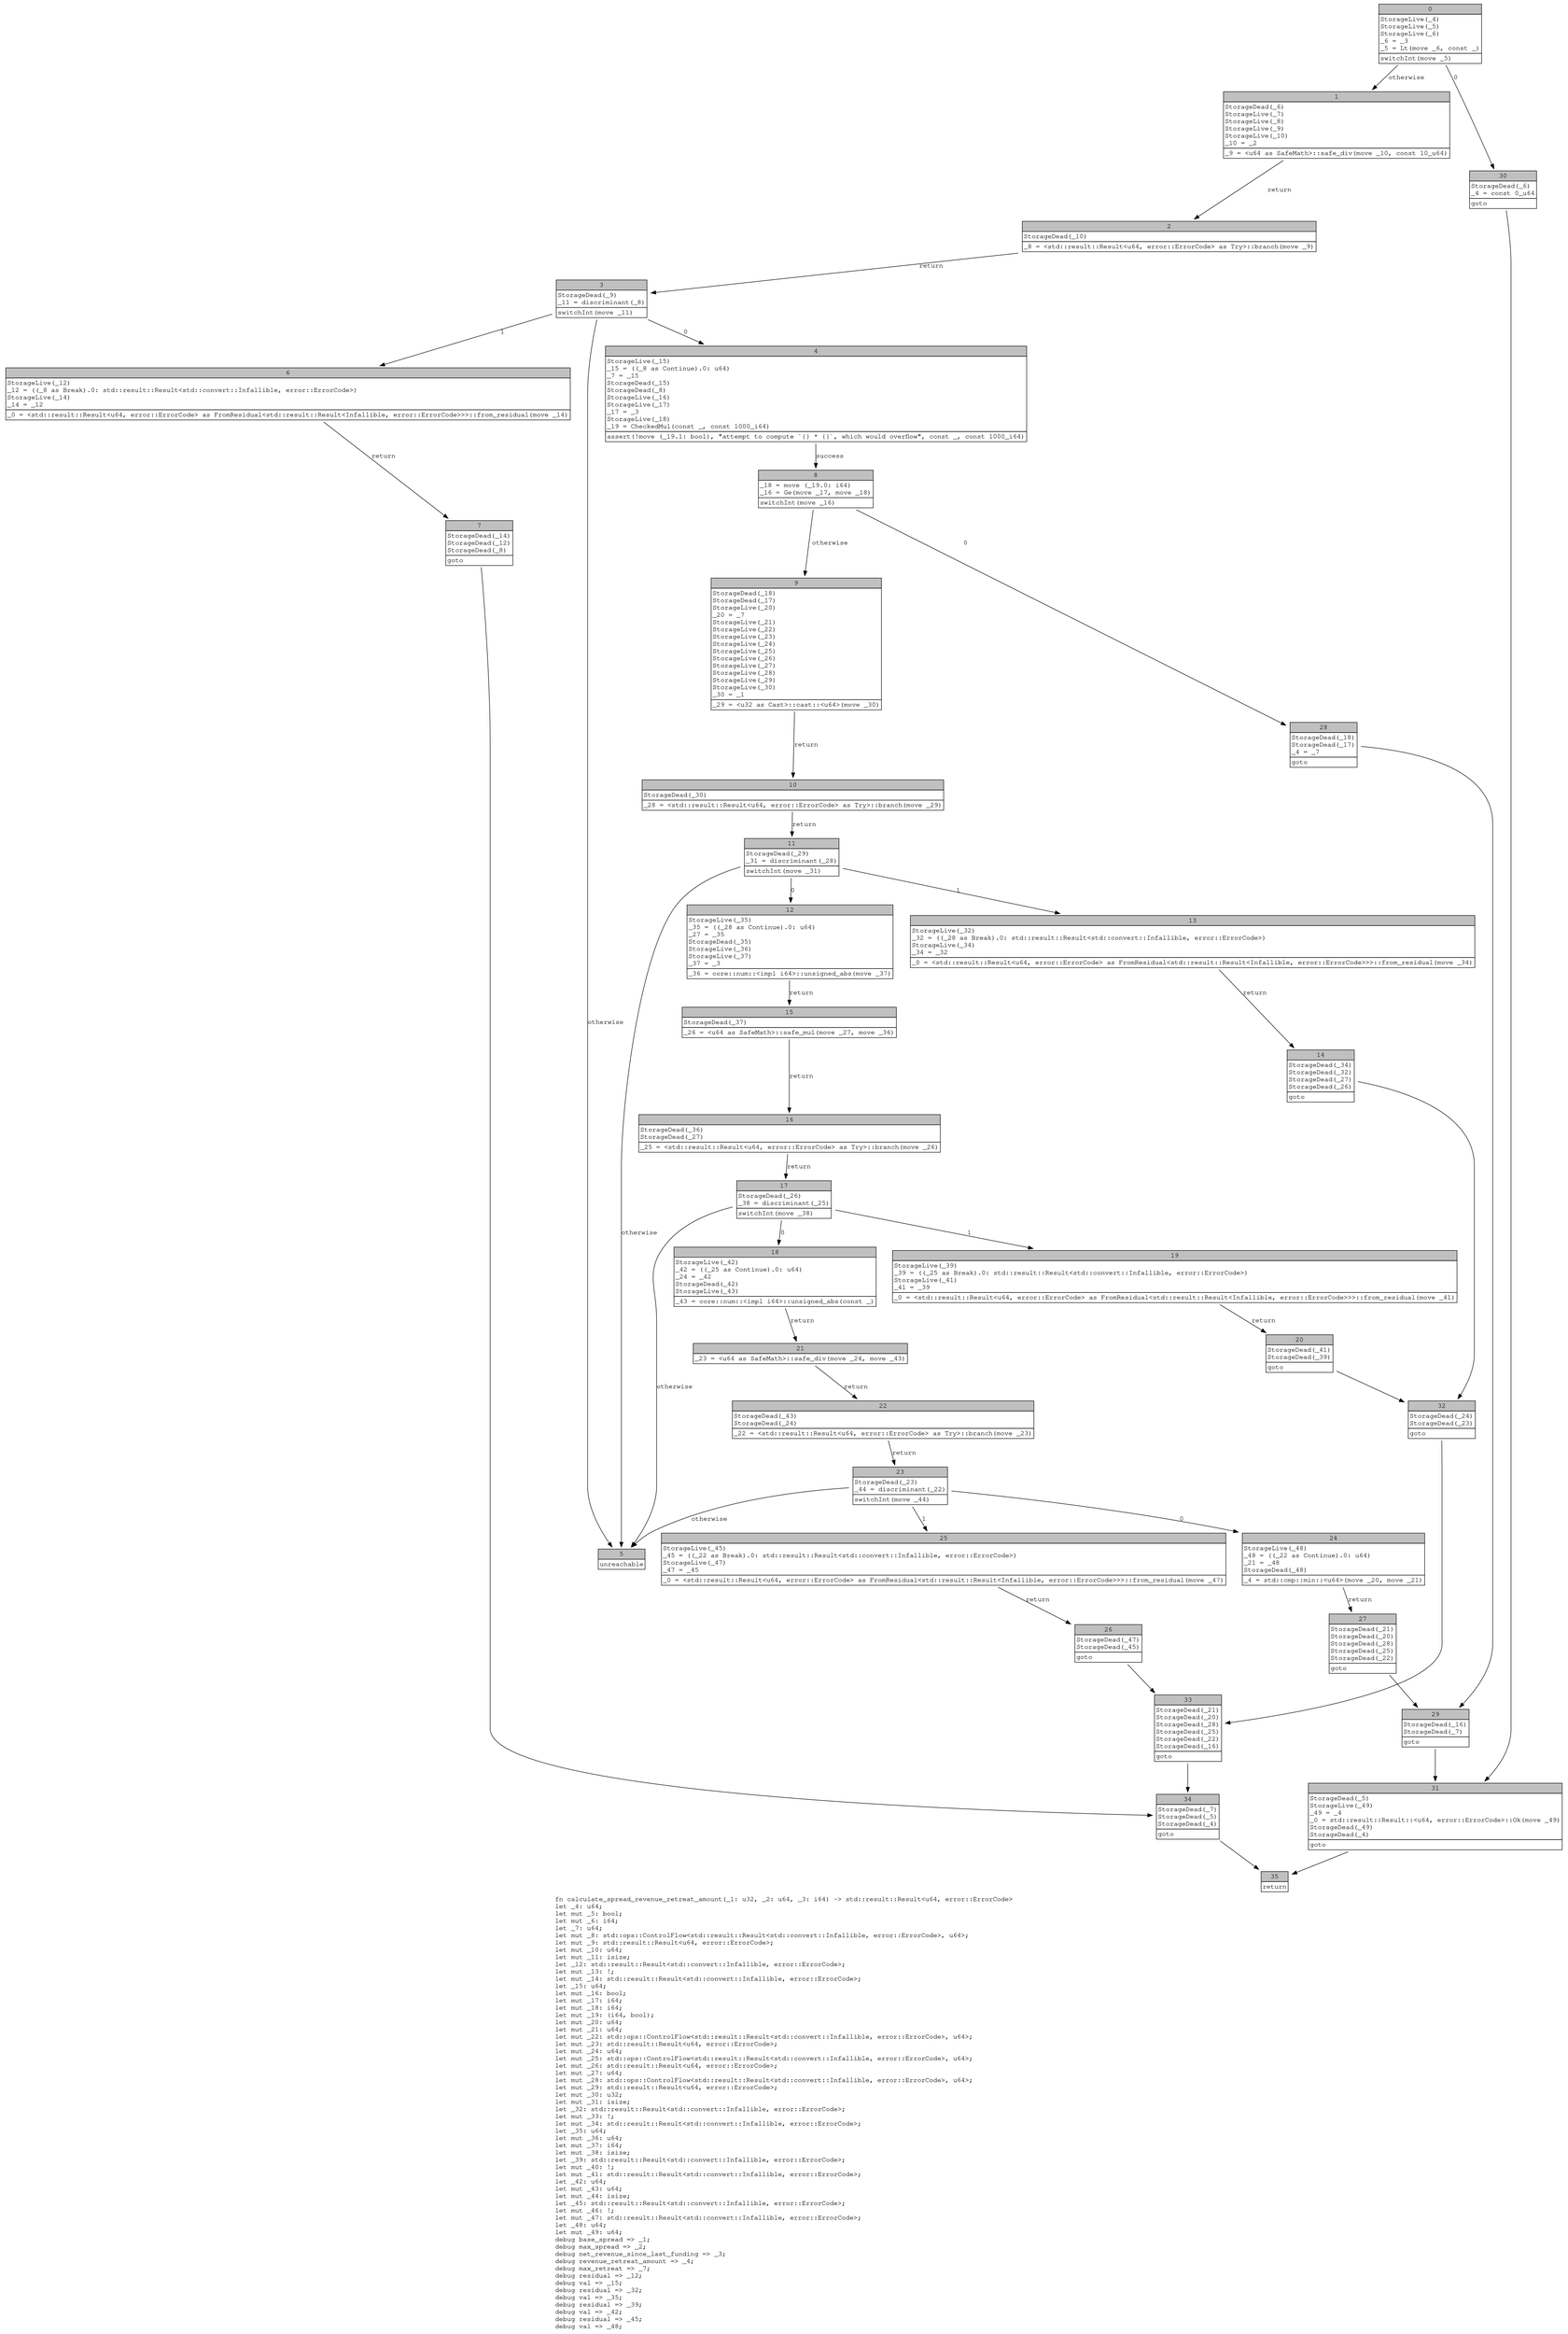 digraph Mir_0_1871 {
    graph [fontname="Courier, monospace"];
    node [fontname="Courier, monospace"];
    edge [fontname="Courier, monospace"];
    label=<fn calculate_spread_revenue_retreat_amount(_1: u32, _2: u64, _3: i64) -&gt; std::result::Result&lt;u64, error::ErrorCode&gt;<br align="left"/>let _4: u64;<br align="left"/>let mut _5: bool;<br align="left"/>let mut _6: i64;<br align="left"/>let _7: u64;<br align="left"/>let mut _8: std::ops::ControlFlow&lt;std::result::Result&lt;std::convert::Infallible, error::ErrorCode&gt;, u64&gt;;<br align="left"/>let mut _9: std::result::Result&lt;u64, error::ErrorCode&gt;;<br align="left"/>let mut _10: u64;<br align="left"/>let mut _11: isize;<br align="left"/>let _12: std::result::Result&lt;std::convert::Infallible, error::ErrorCode&gt;;<br align="left"/>let mut _13: !;<br align="left"/>let mut _14: std::result::Result&lt;std::convert::Infallible, error::ErrorCode&gt;;<br align="left"/>let _15: u64;<br align="left"/>let mut _16: bool;<br align="left"/>let mut _17: i64;<br align="left"/>let mut _18: i64;<br align="left"/>let mut _19: (i64, bool);<br align="left"/>let mut _20: u64;<br align="left"/>let mut _21: u64;<br align="left"/>let mut _22: std::ops::ControlFlow&lt;std::result::Result&lt;std::convert::Infallible, error::ErrorCode&gt;, u64&gt;;<br align="left"/>let mut _23: std::result::Result&lt;u64, error::ErrorCode&gt;;<br align="left"/>let mut _24: u64;<br align="left"/>let mut _25: std::ops::ControlFlow&lt;std::result::Result&lt;std::convert::Infallible, error::ErrorCode&gt;, u64&gt;;<br align="left"/>let mut _26: std::result::Result&lt;u64, error::ErrorCode&gt;;<br align="left"/>let mut _27: u64;<br align="left"/>let mut _28: std::ops::ControlFlow&lt;std::result::Result&lt;std::convert::Infallible, error::ErrorCode&gt;, u64&gt;;<br align="left"/>let mut _29: std::result::Result&lt;u64, error::ErrorCode&gt;;<br align="left"/>let mut _30: u32;<br align="left"/>let mut _31: isize;<br align="left"/>let _32: std::result::Result&lt;std::convert::Infallible, error::ErrorCode&gt;;<br align="left"/>let mut _33: !;<br align="left"/>let mut _34: std::result::Result&lt;std::convert::Infallible, error::ErrorCode&gt;;<br align="left"/>let _35: u64;<br align="left"/>let mut _36: u64;<br align="left"/>let mut _37: i64;<br align="left"/>let mut _38: isize;<br align="left"/>let _39: std::result::Result&lt;std::convert::Infallible, error::ErrorCode&gt;;<br align="left"/>let mut _40: !;<br align="left"/>let mut _41: std::result::Result&lt;std::convert::Infallible, error::ErrorCode&gt;;<br align="left"/>let _42: u64;<br align="left"/>let mut _43: u64;<br align="left"/>let mut _44: isize;<br align="left"/>let _45: std::result::Result&lt;std::convert::Infallible, error::ErrorCode&gt;;<br align="left"/>let mut _46: !;<br align="left"/>let mut _47: std::result::Result&lt;std::convert::Infallible, error::ErrorCode&gt;;<br align="left"/>let _48: u64;<br align="left"/>let mut _49: u64;<br align="left"/>debug base_spread =&gt; _1;<br align="left"/>debug max_spread =&gt; _2;<br align="left"/>debug net_revenue_since_last_funding =&gt; _3;<br align="left"/>debug revenue_retreat_amount =&gt; _4;<br align="left"/>debug max_retreat =&gt; _7;<br align="left"/>debug residual =&gt; _12;<br align="left"/>debug val =&gt; _15;<br align="left"/>debug residual =&gt; _32;<br align="left"/>debug val =&gt; _35;<br align="left"/>debug residual =&gt; _39;<br align="left"/>debug val =&gt; _42;<br align="left"/>debug residual =&gt; _45;<br align="left"/>debug val =&gt; _48;<br align="left"/>>;
    bb0__0_1871 [shape="none", label=<<table border="0" cellborder="1" cellspacing="0"><tr><td bgcolor="gray" align="center" colspan="1">0</td></tr><tr><td align="left" balign="left">StorageLive(_4)<br/>StorageLive(_5)<br/>StorageLive(_6)<br/>_6 = _3<br/>_5 = Lt(move _6, const _)<br/></td></tr><tr><td align="left">switchInt(move _5)</td></tr></table>>];
    bb1__0_1871 [shape="none", label=<<table border="0" cellborder="1" cellspacing="0"><tr><td bgcolor="gray" align="center" colspan="1">1</td></tr><tr><td align="left" balign="left">StorageDead(_6)<br/>StorageLive(_7)<br/>StorageLive(_8)<br/>StorageLive(_9)<br/>StorageLive(_10)<br/>_10 = _2<br/></td></tr><tr><td align="left">_9 = &lt;u64 as SafeMath&gt;::safe_div(move _10, const 10_u64)</td></tr></table>>];
    bb2__0_1871 [shape="none", label=<<table border="0" cellborder="1" cellspacing="0"><tr><td bgcolor="gray" align="center" colspan="1">2</td></tr><tr><td align="left" balign="left">StorageDead(_10)<br/></td></tr><tr><td align="left">_8 = &lt;std::result::Result&lt;u64, error::ErrorCode&gt; as Try&gt;::branch(move _9)</td></tr></table>>];
    bb3__0_1871 [shape="none", label=<<table border="0" cellborder="1" cellspacing="0"><tr><td bgcolor="gray" align="center" colspan="1">3</td></tr><tr><td align="left" balign="left">StorageDead(_9)<br/>_11 = discriminant(_8)<br/></td></tr><tr><td align="left">switchInt(move _11)</td></tr></table>>];
    bb4__0_1871 [shape="none", label=<<table border="0" cellborder="1" cellspacing="0"><tr><td bgcolor="gray" align="center" colspan="1">4</td></tr><tr><td align="left" balign="left">StorageLive(_15)<br/>_15 = ((_8 as Continue).0: u64)<br/>_7 = _15<br/>StorageDead(_15)<br/>StorageDead(_8)<br/>StorageLive(_16)<br/>StorageLive(_17)<br/>_17 = _3<br/>StorageLive(_18)<br/>_19 = CheckedMul(const _, const 1000_i64)<br/></td></tr><tr><td align="left">assert(!move (_19.1: bool), &quot;attempt to compute `{} * {}`, which would overflow&quot;, const _, const 1000_i64)</td></tr></table>>];
    bb5__0_1871 [shape="none", label=<<table border="0" cellborder="1" cellspacing="0"><tr><td bgcolor="gray" align="center" colspan="1">5</td></tr><tr><td align="left">unreachable</td></tr></table>>];
    bb6__0_1871 [shape="none", label=<<table border="0" cellborder="1" cellspacing="0"><tr><td bgcolor="gray" align="center" colspan="1">6</td></tr><tr><td align="left" balign="left">StorageLive(_12)<br/>_12 = ((_8 as Break).0: std::result::Result&lt;std::convert::Infallible, error::ErrorCode&gt;)<br/>StorageLive(_14)<br/>_14 = _12<br/></td></tr><tr><td align="left">_0 = &lt;std::result::Result&lt;u64, error::ErrorCode&gt; as FromResidual&lt;std::result::Result&lt;Infallible, error::ErrorCode&gt;&gt;&gt;::from_residual(move _14)</td></tr></table>>];
    bb7__0_1871 [shape="none", label=<<table border="0" cellborder="1" cellspacing="0"><tr><td bgcolor="gray" align="center" colspan="1">7</td></tr><tr><td align="left" balign="left">StorageDead(_14)<br/>StorageDead(_12)<br/>StorageDead(_8)<br/></td></tr><tr><td align="left">goto</td></tr></table>>];
    bb8__0_1871 [shape="none", label=<<table border="0" cellborder="1" cellspacing="0"><tr><td bgcolor="gray" align="center" colspan="1">8</td></tr><tr><td align="left" balign="left">_18 = move (_19.0: i64)<br/>_16 = Ge(move _17, move _18)<br/></td></tr><tr><td align="left">switchInt(move _16)</td></tr></table>>];
    bb9__0_1871 [shape="none", label=<<table border="0" cellborder="1" cellspacing="0"><tr><td bgcolor="gray" align="center" colspan="1">9</td></tr><tr><td align="left" balign="left">StorageDead(_18)<br/>StorageDead(_17)<br/>StorageLive(_20)<br/>_20 = _7<br/>StorageLive(_21)<br/>StorageLive(_22)<br/>StorageLive(_23)<br/>StorageLive(_24)<br/>StorageLive(_25)<br/>StorageLive(_26)<br/>StorageLive(_27)<br/>StorageLive(_28)<br/>StorageLive(_29)<br/>StorageLive(_30)<br/>_30 = _1<br/></td></tr><tr><td align="left">_29 = &lt;u32 as Cast&gt;::cast::&lt;u64&gt;(move _30)</td></tr></table>>];
    bb10__0_1871 [shape="none", label=<<table border="0" cellborder="1" cellspacing="0"><tr><td bgcolor="gray" align="center" colspan="1">10</td></tr><tr><td align="left" balign="left">StorageDead(_30)<br/></td></tr><tr><td align="left">_28 = &lt;std::result::Result&lt;u64, error::ErrorCode&gt; as Try&gt;::branch(move _29)</td></tr></table>>];
    bb11__0_1871 [shape="none", label=<<table border="0" cellborder="1" cellspacing="0"><tr><td bgcolor="gray" align="center" colspan="1">11</td></tr><tr><td align="left" balign="left">StorageDead(_29)<br/>_31 = discriminant(_28)<br/></td></tr><tr><td align="left">switchInt(move _31)</td></tr></table>>];
    bb12__0_1871 [shape="none", label=<<table border="0" cellborder="1" cellspacing="0"><tr><td bgcolor="gray" align="center" colspan="1">12</td></tr><tr><td align="left" balign="left">StorageLive(_35)<br/>_35 = ((_28 as Continue).0: u64)<br/>_27 = _35<br/>StorageDead(_35)<br/>StorageLive(_36)<br/>StorageLive(_37)<br/>_37 = _3<br/></td></tr><tr><td align="left">_36 = core::num::&lt;impl i64&gt;::unsigned_abs(move _37)</td></tr></table>>];
    bb13__0_1871 [shape="none", label=<<table border="0" cellborder="1" cellspacing="0"><tr><td bgcolor="gray" align="center" colspan="1">13</td></tr><tr><td align="left" balign="left">StorageLive(_32)<br/>_32 = ((_28 as Break).0: std::result::Result&lt;std::convert::Infallible, error::ErrorCode&gt;)<br/>StorageLive(_34)<br/>_34 = _32<br/></td></tr><tr><td align="left">_0 = &lt;std::result::Result&lt;u64, error::ErrorCode&gt; as FromResidual&lt;std::result::Result&lt;Infallible, error::ErrorCode&gt;&gt;&gt;::from_residual(move _34)</td></tr></table>>];
    bb14__0_1871 [shape="none", label=<<table border="0" cellborder="1" cellspacing="0"><tr><td bgcolor="gray" align="center" colspan="1">14</td></tr><tr><td align="left" balign="left">StorageDead(_34)<br/>StorageDead(_32)<br/>StorageDead(_27)<br/>StorageDead(_26)<br/></td></tr><tr><td align="left">goto</td></tr></table>>];
    bb15__0_1871 [shape="none", label=<<table border="0" cellborder="1" cellspacing="0"><tr><td bgcolor="gray" align="center" colspan="1">15</td></tr><tr><td align="left" balign="left">StorageDead(_37)<br/></td></tr><tr><td align="left">_26 = &lt;u64 as SafeMath&gt;::safe_mul(move _27, move _36)</td></tr></table>>];
    bb16__0_1871 [shape="none", label=<<table border="0" cellborder="1" cellspacing="0"><tr><td bgcolor="gray" align="center" colspan="1">16</td></tr><tr><td align="left" balign="left">StorageDead(_36)<br/>StorageDead(_27)<br/></td></tr><tr><td align="left">_25 = &lt;std::result::Result&lt;u64, error::ErrorCode&gt; as Try&gt;::branch(move _26)</td></tr></table>>];
    bb17__0_1871 [shape="none", label=<<table border="0" cellborder="1" cellspacing="0"><tr><td bgcolor="gray" align="center" colspan="1">17</td></tr><tr><td align="left" balign="left">StorageDead(_26)<br/>_38 = discriminant(_25)<br/></td></tr><tr><td align="left">switchInt(move _38)</td></tr></table>>];
    bb18__0_1871 [shape="none", label=<<table border="0" cellborder="1" cellspacing="0"><tr><td bgcolor="gray" align="center" colspan="1">18</td></tr><tr><td align="left" balign="left">StorageLive(_42)<br/>_42 = ((_25 as Continue).0: u64)<br/>_24 = _42<br/>StorageDead(_42)<br/>StorageLive(_43)<br/></td></tr><tr><td align="left">_43 = core::num::&lt;impl i64&gt;::unsigned_abs(const _)</td></tr></table>>];
    bb19__0_1871 [shape="none", label=<<table border="0" cellborder="1" cellspacing="0"><tr><td bgcolor="gray" align="center" colspan="1">19</td></tr><tr><td align="left" balign="left">StorageLive(_39)<br/>_39 = ((_25 as Break).0: std::result::Result&lt;std::convert::Infallible, error::ErrorCode&gt;)<br/>StorageLive(_41)<br/>_41 = _39<br/></td></tr><tr><td align="left">_0 = &lt;std::result::Result&lt;u64, error::ErrorCode&gt; as FromResidual&lt;std::result::Result&lt;Infallible, error::ErrorCode&gt;&gt;&gt;::from_residual(move _41)</td></tr></table>>];
    bb20__0_1871 [shape="none", label=<<table border="0" cellborder="1" cellspacing="0"><tr><td bgcolor="gray" align="center" colspan="1">20</td></tr><tr><td align="left" balign="left">StorageDead(_41)<br/>StorageDead(_39)<br/></td></tr><tr><td align="left">goto</td></tr></table>>];
    bb21__0_1871 [shape="none", label=<<table border="0" cellborder="1" cellspacing="0"><tr><td bgcolor="gray" align="center" colspan="1">21</td></tr><tr><td align="left">_23 = &lt;u64 as SafeMath&gt;::safe_div(move _24, move _43)</td></tr></table>>];
    bb22__0_1871 [shape="none", label=<<table border="0" cellborder="1" cellspacing="0"><tr><td bgcolor="gray" align="center" colspan="1">22</td></tr><tr><td align="left" balign="left">StorageDead(_43)<br/>StorageDead(_24)<br/></td></tr><tr><td align="left">_22 = &lt;std::result::Result&lt;u64, error::ErrorCode&gt; as Try&gt;::branch(move _23)</td></tr></table>>];
    bb23__0_1871 [shape="none", label=<<table border="0" cellborder="1" cellspacing="0"><tr><td bgcolor="gray" align="center" colspan="1">23</td></tr><tr><td align="left" balign="left">StorageDead(_23)<br/>_44 = discriminant(_22)<br/></td></tr><tr><td align="left">switchInt(move _44)</td></tr></table>>];
    bb24__0_1871 [shape="none", label=<<table border="0" cellborder="1" cellspacing="0"><tr><td bgcolor="gray" align="center" colspan="1">24</td></tr><tr><td align="left" balign="left">StorageLive(_48)<br/>_48 = ((_22 as Continue).0: u64)<br/>_21 = _48<br/>StorageDead(_48)<br/></td></tr><tr><td align="left">_4 = std::cmp::min::&lt;u64&gt;(move _20, move _21)</td></tr></table>>];
    bb25__0_1871 [shape="none", label=<<table border="0" cellborder="1" cellspacing="0"><tr><td bgcolor="gray" align="center" colspan="1">25</td></tr><tr><td align="left" balign="left">StorageLive(_45)<br/>_45 = ((_22 as Break).0: std::result::Result&lt;std::convert::Infallible, error::ErrorCode&gt;)<br/>StorageLive(_47)<br/>_47 = _45<br/></td></tr><tr><td align="left">_0 = &lt;std::result::Result&lt;u64, error::ErrorCode&gt; as FromResidual&lt;std::result::Result&lt;Infallible, error::ErrorCode&gt;&gt;&gt;::from_residual(move _47)</td></tr></table>>];
    bb26__0_1871 [shape="none", label=<<table border="0" cellborder="1" cellspacing="0"><tr><td bgcolor="gray" align="center" colspan="1">26</td></tr><tr><td align="left" balign="left">StorageDead(_47)<br/>StorageDead(_45)<br/></td></tr><tr><td align="left">goto</td></tr></table>>];
    bb27__0_1871 [shape="none", label=<<table border="0" cellborder="1" cellspacing="0"><tr><td bgcolor="gray" align="center" colspan="1">27</td></tr><tr><td align="left" balign="left">StorageDead(_21)<br/>StorageDead(_20)<br/>StorageDead(_28)<br/>StorageDead(_25)<br/>StorageDead(_22)<br/></td></tr><tr><td align="left">goto</td></tr></table>>];
    bb28__0_1871 [shape="none", label=<<table border="0" cellborder="1" cellspacing="0"><tr><td bgcolor="gray" align="center" colspan="1">28</td></tr><tr><td align="left" balign="left">StorageDead(_18)<br/>StorageDead(_17)<br/>_4 = _7<br/></td></tr><tr><td align="left">goto</td></tr></table>>];
    bb29__0_1871 [shape="none", label=<<table border="0" cellborder="1" cellspacing="0"><tr><td bgcolor="gray" align="center" colspan="1">29</td></tr><tr><td align="left" balign="left">StorageDead(_16)<br/>StorageDead(_7)<br/></td></tr><tr><td align="left">goto</td></tr></table>>];
    bb30__0_1871 [shape="none", label=<<table border="0" cellborder="1" cellspacing="0"><tr><td bgcolor="gray" align="center" colspan="1">30</td></tr><tr><td align="left" balign="left">StorageDead(_6)<br/>_4 = const 0_u64<br/></td></tr><tr><td align="left">goto</td></tr></table>>];
    bb31__0_1871 [shape="none", label=<<table border="0" cellborder="1" cellspacing="0"><tr><td bgcolor="gray" align="center" colspan="1">31</td></tr><tr><td align="left" balign="left">StorageDead(_5)<br/>StorageLive(_49)<br/>_49 = _4<br/>_0 = std::result::Result::&lt;u64, error::ErrorCode&gt;::Ok(move _49)<br/>StorageDead(_49)<br/>StorageDead(_4)<br/></td></tr><tr><td align="left">goto</td></tr></table>>];
    bb32__0_1871 [shape="none", label=<<table border="0" cellborder="1" cellspacing="0"><tr><td bgcolor="gray" align="center" colspan="1">32</td></tr><tr><td align="left" balign="left">StorageDead(_24)<br/>StorageDead(_23)<br/></td></tr><tr><td align="left">goto</td></tr></table>>];
    bb33__0_1871 [shape="none", label=<<table border="0" cellborder="1" cellspacing="0"><tr><td bgcolor="gray" align="center" colspan="1">33</td></tr><tr><td align="left" balign="left">StorageDead(_21)<br/>StorageDead(_20)<br/>StorageDead(_28)<br/>StorageDead(_25)<br/>StorageDead(_22)<br/>StorageDead(_16)<br/></td></tr><tr><td align="left">goto</td></tr></table>>];
    bb34__0_1871 [shape="none", label=<<table border="0" cellborder="1" cellspacing="0"><tr><td bgcolor="gray" align="center" colspan="1">34</td></tr><tr><td align="left" balign="left">StorageDead(_7)<br/>StorageDead(_5)<br/>StorageDead(_4)<br/></td></tr><tr><td align="left">goto</td></tr></table>>];
    bb35__0_1871 [shape="none", label=<<table border="0" cellborder="1" cellspacing="0"><tr><td bgcolor="gray" align="center" colspan="1">35</td></tr><tr><td align="left">return</td></tr></table>>];
    bb0__0_1871 -> bb30__0_1871 [label="0"];
    bb0__0_1871 -> bb1__0_1871 [label="otherwise"];
    bb1__0_1871 -> bb2__0_1871 [label="return"];
    bb2__0_1871 -> bb3__0_1871 [label="return"];
    bb3__0_1871 -> bb4__0_1871 [label="0"];
    bb3__0_1871 -> bb6__0_1871 [label="1"];
    bb3__0_1871 -> bb5__0_1871 [label="otherwise"];
    bb4__0_1871 -> bb8__0_1871 [label="success"];
    bb6__0_1871 -> bb7__0_1871 [label="return"];
    bb7__0_1871 -> bb34__0_1871 [label=""];
    bb8__0_1871 -> bb28__0_1871 [label="0"];
    bb8__0_1871 -> bb9__0_1871 [label="otherwise"];
    bb9__0_1871 -> bb10__0_1871 [label="return"];
    bb10__0_1871 -> bb11__0_1871 [label="return"];
    bb11__0_1871 -> bb12__0_1871 [label="0"];
    bb11__0_1871 -> bb13__0_1871 [label="1"];
    bb11__0_1871 -> bb5__0_1871 [label="otherwise"];
    bb12__0_1871 -> bb15__0_1871 [label="return"];
    bb13__0_1871 -> bb14__0_1871 [label="return"];
    bb14__0_1871 -> bb32__0_1871 [label=""];
    bb15__0_1871 -> bb16__0_1871 [label="return"];
    bb16__0_1871 -> bb17__0_1871 [label="return"];
    bb17__0_1871 -> bb18__0_1871 [label="0"];
    bb17__0_1871 -> bb19__0_1871 [label="1"];
    bb17__0_1871 -> bb5__0_1871 [label="otherwise"];
    bb18__0_1871 -> bb21__0_1871 [label="return"];
    bb19__0_1871 -> bb20__0_1871 [label="return"];
    bb20__0_1871 -> bb32__0_1871 [label=""];
    bb21__0_1871 -> bb22__0_1871 [label="return"];
    bb22__0_1871 -> bb23__0_1871 [label="return"];
    bb23__0_1871 -> bb24__0_1871 [label="0"];
    bb23__0_1871 -> bb25__0_1871 [label="1"];
    bb23__0_1871 -> bb5__0_1871 [label="otherwise"];
    bb24__0_1871 -> bb27__0_1871 [label="return"];
    bb25__0_1871 -> bb26__0_1871 [label="return"];
    bb26__0_1871 -> bb33__0_1871 [label=""];
    bb27__0_1871 -> bb29__0_1871 [label=""];
    bb28__0_1871 -> bb29__0_1871 [label=""];
    bb29__0_1871 -> bb31__0_1871 [label=""];
    bb30__0_1871 -> bb31__0_1871 [label=""];
    bb31__0_1871 -> bb35__0_1871 [label=""];
    bb32__0_1871 -> bb33__0_1871 [label=""];
    bb33__0_1871 -> bb34__0_1871 [label=""];
    bb34__0_1871 -> bb35__0_1871 [label=""];
}
